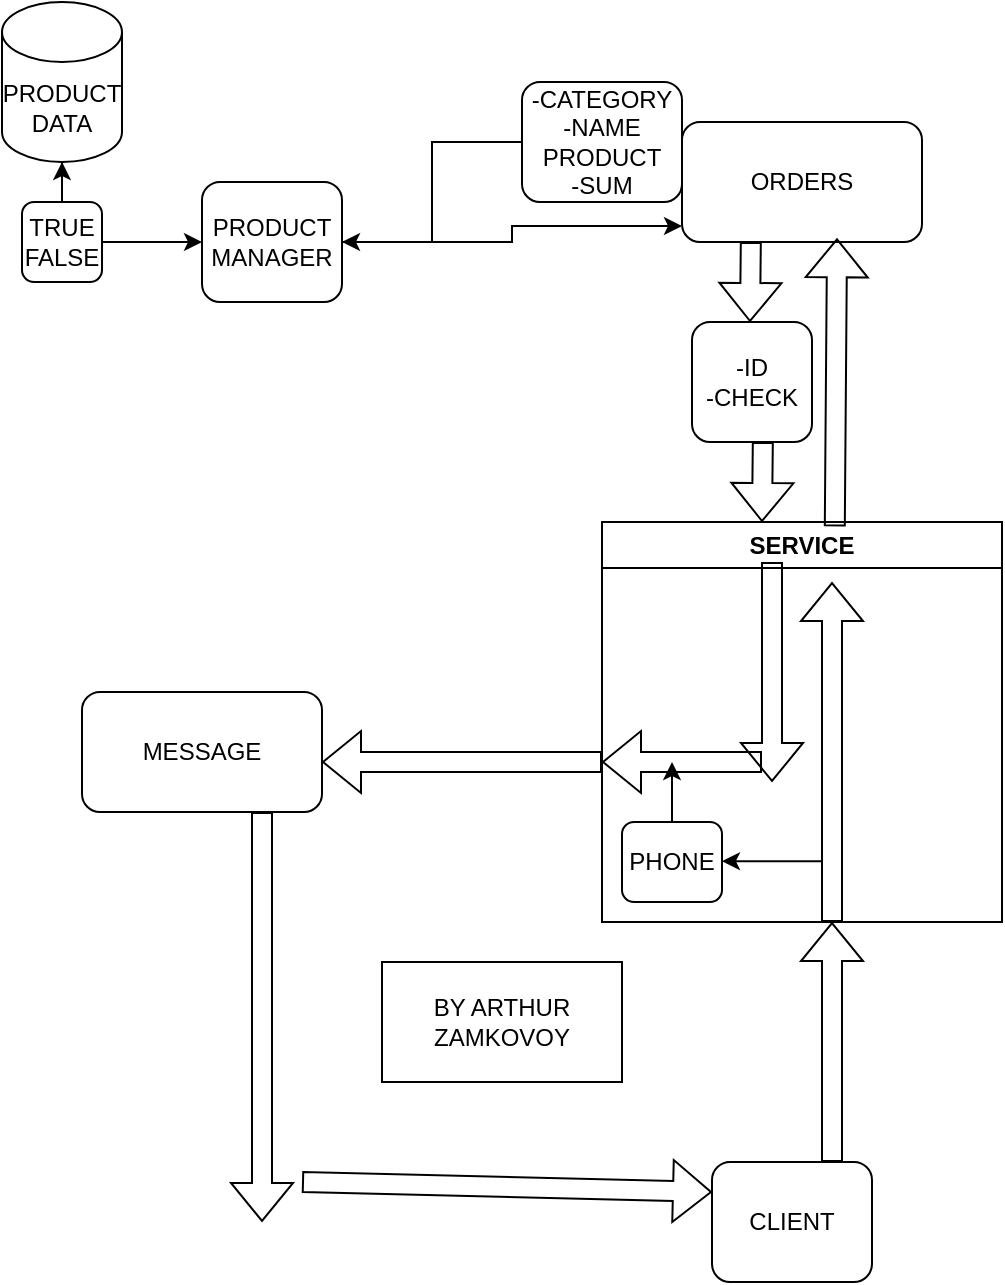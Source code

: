 <mxfile version="24.2.1" type="github">
  <diagram name="Страница — 1" id="QW4c46FoWPEvZzp0OGLk">
    <mxGraphModel dx="1699" dy="481" grid="1" gridSize="10" guides="1" tooltips="1" connect="1" arrows="1" fold="1" page="1" pageScale="1" pageWidth="827" pageHeight="1169" math="0" shadow="0">
      <root>
        <mxCell id="0" />
        <mxCell id="1" parent="0" />
        <mxCell id="4b4riIWPSLHSRYh8Ou8V-2" value="PRODUCT&lt;div&gt;DATA&lt;/div&gt;" style="shape=cylinder3;whiteSpace=wrap;html=1;boundedLbl=1;backgroundOutline=1;size=15;" vertex="1" parent="1">
          <mxGeometry x="-100" y="210" width="60" height="80" as="geometry" />
        </mxCell>
        <mxCell id="4b4riIWPSLHSRYh8Ou8V-3" value="PRODUCT MANAGER" style="rounded=1;whiteSpace=wrap;html=1;" vertex="1" parent="1">
          <mxGeometry y="300" width="70" height="60" as="geometry" />
        </mxCell>
        <mxCell id="4b4riIWPSLHSRYh8Ou8V-4" value="CLIENT" style="rounded=1;whiteSpace=wrap;html=1;" vertex="1" parent="1">
          <mxGeometry x="255" y="790" width="80" height="60" as="geometry" />
        </mxCell>
        <mxCell id="4b4riIWPSLHSRYh8Ou8V-67" style="edgeStyle=orthogonalEdgeStyle;rounded=0;orthogonalLoop=1;jettySize=auto;html=1;" edge="1" parent="1" source="4b4riIWPSLHSRYh8Ou8V-35" target="4b4riIWPSLHSRYh8Ou8V-3">
          <mxGeometry relative="1" as="geometry" />
        </mxCell>
        <mxCell id="4b4riIWPSLHSRYh8Ou8V-68" style="edgeStyle=orthogonalEdgeStyle;rounded=0;orthogonalLoop=1;jettySize=auto;html=1;exitX=0.5;exitY=0;exitDx=0;exitDy=0;" edge="1" parent="1" source="4b4riIWPSLHSRYh8Ou8V-35" target="4b4riIWPSLHSRYh8Ou8V-2">
          <mxGeometry relative="1" as="geometry" />
        </mxCell>
        <mxCell id="4b4riIWPSLHSRYh8Ou8V-35" value="TRUE&lt;div&gt;FALSE&lt;/div&gt;" style="rounded=1;whiteSpace=wrap;html=1;" vertex="1" parent="1">
          <mxGeometry x="-90" y="310" width="40" height="40" as="geometry" />
        </mxCell>
        <mxCell id="4b4riIWPSLHSRYh8Ou8V-38" value="SERVICE" style="swimlane;whiteSpace=wrap;html=1;" vertex="1" parent="1">
          <mxGeometry x="200" y="470" width="200" height="200" as="geometry" />
        </mxCell>
        <mxCell id="4b4riIWPSLHSRYh8Ou8V-45" value="" style="shape=flexArrow;endArrow=classic;html=1;rounded=0;" edge="1" parent="4b4riIWPSLHSRYh8Ou8V-38">
          <mxGeometry width="50" height="50" relative="1" as="geometry">
            <mxPoint x="115" y="200" as="sourcePoint" />
            <mxPoint x="115" y="30" as="targetPoint" />
          </mxGeometry>
        </mxCell>
        <mxCell id="4b4riIWPSLHSRYh8Ou8V-44" value="" style="shape=flexArrow;endArrow=classic;html=1;rounded=0;" edge="1" parent="4b4riIWPSLHSRYh8Ou8V-38">
          <mxGeometry width="50" height="50" relative="1" as="geometry">
            <mxPoint x="85" y="20" as="sourcePoint" />
            <mxPoint x="85" y="130" as="targetPoint" />
          </mxGeometry>
        </mxCell>
        <mxCell id="4b4riIWPSLHSRYh8Ou8V-46" value="" style="shape=flexArrow;endArrow=classic;html=1;rounded=0;" edge="1" parent="4b4riIWPSLHSRYh8Ou8V-38">
          <mxGeometry width="50" height="50" relative="1" as="geometry">
            <mxPoint x="80" y="120" as="sourcePoint" />
            <mxPoint y="120" as="targetPoint" />
          </mxGeometry>
        </mxCell>
        <mxCell id="4b4riIWPSLHSRYh8Ou8V-62" style="edgeStyle=orthogonalEdgeStyle;rounded=0;orthogonalLoop=1;jettySize=auto;html=1;" edge="1" parent="4b4riIWPSLHSRYh8Ou8V-38" source="4b4riIWPSLHSRYh8Ou8V-59">
          <mxGeometry relative="1" as="geometry">
            <mxPoint x="35.0" y="120.0" as="targetPoint" />
          </mxGeometry>
        </mxCell>
        <mxCell id="4b4riIWPSLHSRYh8Ou8V-59" value="PHONE" style="rounded=1;whiteSpace=wrap;html=1;" vertex="1" parent="4b4riIWPSLHSRYh8Ou8V-38">
          <mxGeometry x="10" y="150" width="50" height="40" as="geometry" />
        </mxCell>
        <mxCell id="4b4riIWPSLHSRYh8Ou8V-61" value="" style="endArrow=classic;html=1;rounded=0;" edge="1" parent="4b4riIWPSLHSRYh8Ou8V-38">
          <mxGeometry width="50" height="50" relative="1" as="geometry">
            <mxPoint x="110" y="169.58" as="sourcePoint" />
            <mxPoint x="60" y="169.58" as="targetPoint" />
          </mxGeometry>
        </mxCell>
        <mxCell id="4b4riIWPSLHSRYh8Ou8V-43" value="" style="shape=flexArrow;endArrow=classic;html=1;rounded=0;" edge="1" parent="1">
          <mxGeometry width="50" height="50" relative="1" as="geometry">
            <mxPoint x="315" y="790" as="sourcePoint" />
            <mxPoint x="315" y="670" as="targetPoint" />
          </mxGeometry>
        </mxCell>
        <mxCell id="4b4riIWPSLHSRYh8Ou8V-69" style="edgeStyle=orthogonalEdgeStyle;rounded=0;orthogonalLoop=1;jettySize=auto;html=1;entryX=1;entryY=0.5;entryDx=0;entryDy=0;" edge="1" parent="1" source="4b4riIWPSLHSRYh8Ou8V-47" target="4b4riIWPSLHSRYh8Ou8V-3">
          <mxGeometry relative="1" as="geometry">
            <mxPoint x="80" y="330" as="targetPoint" />
          </mxGeometry>
        </mxCell>
        <mxCell id="4b4riIWPSLHSRYh8Ou8V-47" value="-CATEGORY&lt;div&gt;-NAME PRODUCT&lt;/div&gt;&lt;div&gt;-SUM&lt;/div&gt;" style="rounded=1;whiteSpace=wrap;html=1;" vertex="1" parent="1">
          <mxGeometry x="160" y="250" width="80" height="60" as="geometry" />
        </mxCell>
        <mxCell id="4b4riIWPSLHSRYh8Ou8V-51" value="ORDERS" style="rounded=1;whiteSpace=wrap;html=1;" vertex="1" parent="1">
          <mxGeometry x="240" y="270" width="120" height="60" as="geometry" />
        </mxCell>
        <mxCell id="4b4riIWPSLHSRYh8Ou8V-52" value="" style="shape=flexArrow;endArrow=classic;html=1;rounded=0;exitX=0.582;exitY=0.011;exitDx=0;exitDy=0;exitPerimeter=0;entryX=0.646;entryY=0.969;entryDx=0;entryDy=0;entryPerimeter=0;" edge="1" parent="1" source="4b4riIWPSLHSRYh8Ou8V-38" target="4b4riIWPSLHSRYh8Ou8V-51">
          <mxGeometry width="50" height="50" relative="1" as="geometry">
            <mxPoint x="319.41" y="460" as="sourcePoint" />
            <mxPoint x="319.41" y="400" as="targetPoint" />
          </mxGeometry>
        </mxCell>
        <mxCell id="4b4riIWPSLHSRYh8Ou8V-54" value="-ID&lt;div&gt;-CHECK&lt;/div&gt;" style="rounded=1;whiteSpace=wrap;html=1;" vertex="1" parent="1">
          <mxGeometry x="245" y="370" width="60" height="60" as="geometry" />
        </mxCell>
        <mxCell id="4b4riIWPSLHSRYh8Ou8V-55" value="" style="shape=flexArrow;endArrow=classic;html=1;rounded=0;" edge="1" parent="1">
          <mxGeometry width="50" height="50" relative="1" as="geometry">
            <mxPoint x="274.41" y="330" as="sourcePoint" />
            <mxPoint x="274" y="370" as="targetPoint" />
          </mxGeometry>
        </mxCell>
        <mxCell id="4b4riIWPSLHSRYh8Ou8V-56" value="" style="shape=flexArrow;endArrow=classic;html=1;rounded=0;" edge="1" parent="1">
          <mxGeometry width="50" height="50" relative="1" as="geometry">
            <mxPoint x="280.41" y="430" as="sourcePoint" />
            <mxPoint x="280" y="470" as="targetPoint" />
          </mxGeometry>
        </mxCell>
        <mxCell id="4b4riIWPSLHSRYh8Ou8V-57" value="MESSAGE" style="rounded=1;whiteSpace=wrap;html=1;" vertex="1" parent="1">
          <mxGeometry x="-60" y="555" width="120" height="60" as="geometry" />
        </mxCell>
        <mxCell id="4b4riIWPSLHSRYh8Ou8V-63" value="" style="shape=flexArrow;endArrow=classic;html=1;rounded=0;" edge="1" parent="1">
          <mxGeometry width="50" height="50" relative="1" as="geometry">
            <mxPoint x="200" y="590" as="sourcePoint" />
            <mxPoint x="60" y="590" as="targetPoint" />
          </mxGeometry>
        </mxCell>
        <mxCell id="4b4riIWPSLHSRYh8Ou8V-64" value="" style="shape=flexArrow;endArrow=classic;html=1;rounded=0;exitX=0.75;exitY=1;exitDx=0;exitDy=0;" edge="1" parent="1" source="4b4riIWPSLHSRYh8Ou8V-57">
          <mxGeometry width="50" height="50" relative="1" as="geometry">
            <mxPoint x="-20" y="790" as="sourcePoint" />
            <mxPoint x="30" y="820" as="targetPoint" />
          </mxGeometry>
        </mxCell>
        <mxCell id="4b4riIWPSLHSRYh8Ou8V-65" value="" style="shape=flexArrow;endArrow=classic;html=1;rounded=0;entryX=0;entryY=0.25;entryDx=0;entryDy=0;" edge="1" parent="1" target="4b4riIWPSLHSRYh8Ou8V-4">
          <mxGeometry width="50" height="50" relative="1" as="geometry">
            <mxPoint x="50" y="800" as="sourcePoint" />
            <mxPoint x="150" y="800" as="targetPoint" />
          </mxGeometry>
        </mxCell>
        <mxCell id="4b4riIWPSLHSRYh8Ou8V-66" value="BY ARTHUR ZAMKOVOY" style="rounded=0;whiteSpace=wrap;html=1;" vertex="1" parent="1">
          <mxGeometry x="90" y="690" width="120" height="60" as="geometry" />
        </mxCell>
        <mxCell id="4b4riIWPSLHSRYh8Ou8V-70" style="edgeStyle=orthogonalEdgeStyle;rounded=0;orthogonalLoop=1;jettySize=auto;html=1;entryX=0;entryY=0.867;entryDx=0;entryDy=0;entryPerimeter=0;" edge="1" parent="1" source="4b4riIWPSLHSRYh8Ou8V-3" target="4b4riIWPSLHSRYh8Ou8V-51">
          <mxGeometry relative="1" as="geometry" />
        </mxCell>
      </root>
    </mxGraphModel>
  </diagram>
</mxfile>
